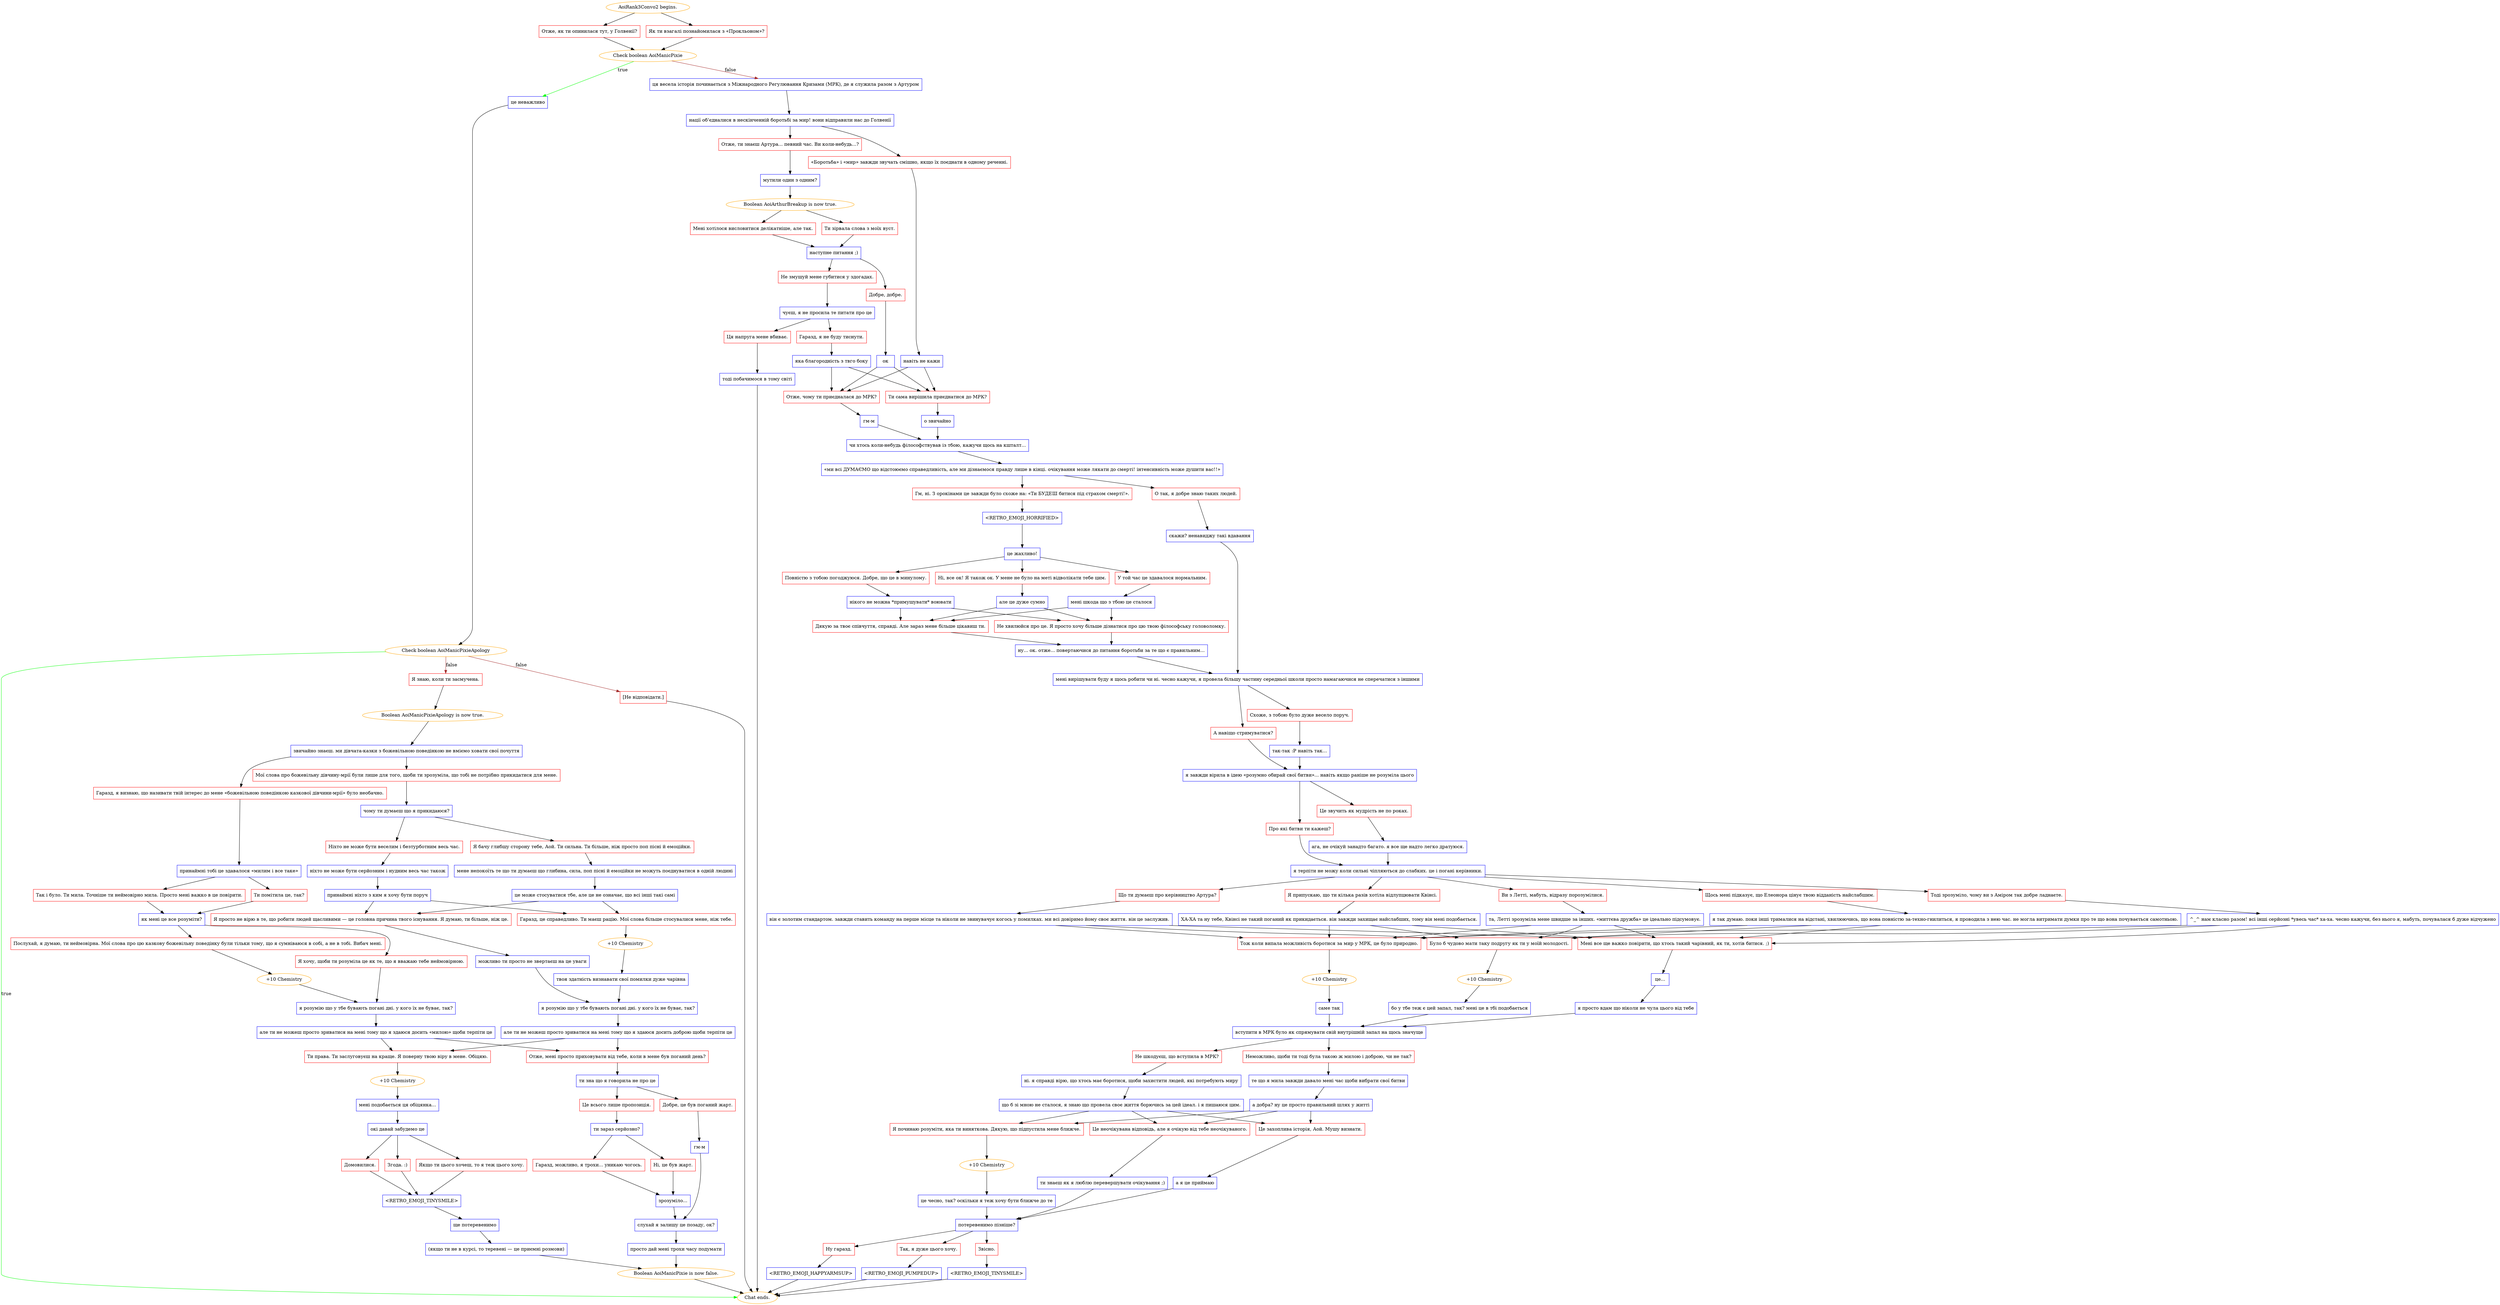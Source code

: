 digraph {
	"AoiRank3Convo2 begins." [color=orange];
		"AoiRank3Convo2 begins." -> j2747755267;
		"AoiRank3Convo2 begins." -> j2507355523;
	j2747755267 [label="Отже, як ти опинилася тут, у Голвенії?",shape=box,color=red];
		j2747755267 -> j1553637798;
	j2507355523 [label="Як ти взагалі познайомилася з «Прокльоном»?",shape=box,color=red];
		j2507355523 -> j1553637798;
	j1553637798 [label="Check boolean AoiManicPixie",color=orange];
		j1553637798 -> j1520343883 [label=true,color=green];
		j1553637798 -> j692845130 [label=false,color=brown];
	j1520343883 [label="це неважливо",shape=box,color=blue];
		j1520343883 -> j2806985163;
	j692845130 [label="ця весела історія починається з Міжнародного Регулювання Кризами (МРК), де я служила разом з Артуром",shape=box,color=blue];
		j692845130 -> j1789819981;
	j2806985163 [label="Check boolean AoiManicPixieApology",color=orange];
		j2806985163 -> "Chat ends." [label=true,color=green];
		j2806985163 -> j1577585886 [label=false,color=brown];
		j2806985163 -> j3548116585 [label=false,color=brown];
	j1789819981 [label="нації об’єдналися в нескінченній боротьбі за мир! вони відправили нас до Голвенії",shape=box,color=blue];
		j1789819981 -> j3240470922;
		j1789819981 -> j288881069;
	"Chat ends." [color=orange];
	j1577585886 [label="Я знаю, коли ти засмучена.",shape=box,color=red];
		j1577585886 -> j3208416442;
	j3548116585 [label="[Не відповідати.]",shape=box,color=red];
		j3548116585 -> "Chat ends.";
	j3240470922 [label="Отже, ти знаєш Артура... певний час. Ви коли-небудь...?",shape=box,color=red];
		j3240470922 -> j3377610921;
	j288881069 [label="«Боротьба» і «мир» завжди звучать смішно, якщо їх поєднати в одному реченні.",shape=box,color=red];
		j288881069 -> j2673985629;
	j3208416442 [label="Boolean AoiManicPixieApology is now true.",color=orange];
		j3208416442 -> j3985021437;
	j3377610921 [label="мутили один з одним?",shape=box,color=blue];
		j3377610921 -> j1782455318;
	j2673985629 [label="навіть не кажи",shape=box,color=blue];
		j2673985629 -> j2050192152;
		j2673985629 -> j2773486953;
	j3985021437 [label="звичайно знаєш. ми дівчата-казки з божевільною поведінкою не вміємо ховати свої почуття",shape=box,color=blue];
		j3985021437 -> j3775827565;
		j3985021437 -> j910129215;
	j1782455318 [label="Boolean AoiArthurBreakup is now true.",color=orange];
		j1782455318 -> j3321163237;
		j1782455318 -> j3141900367;
	j2050192152 [label="Отже, чому ти приєдналася до МРК?",shape=box,color=red];
		j2050192152 -> j3651367391;
	j2773486953 [label="Ти сама вирішила приєднатися до МРК?",shape=box,color=red];
		j2773486953 -> j426266866;
	j3775827565 [label="Гаразд, я визнаю, що називати твій інтерес до мене «божевільною поведінкою казкової дівчини-мрії» було необачно.",shape=box,color=red];
		j3775827565 -> j4229646651;
	j910129215 [label="Мої слова про божевільну дівчину-мрії були лише для того, щоби ти зрозуміла, що тобі не потрібно прикидатися для мене.",shape=box,color=red];
		j910129215 -> j3441821917;
	j3321163237 [label="Мені хотілося висловитися делікатніше, але так.",shape=box,color=red];
		j3321163237 -> j553903600;
	j3141900367 [label="Ти зірвала слова з моїх вуст.",shape=box,color=red];
		j3141900367 -> j553903600;
	j3651367391 [label="гм-м",shape=box,color=blue];
		j3651367391 -> j134924275;
	j426266866 [label="о звичайно",shape=box,color=blue];
		j426266866 -> j134924275;
	j4229646651 [label="принаймні тобі це здавалося «милим і все таке»",shape=box,color=blue];
		j4229646651 -> j3566574176;
		j4229646651 -> j2624426197;
	j3441821917 [label="чому ти думаєш що я прикидаюся?",shape=box,color=blue];
		j3441821917 -> j558421533;
		j3441821917 -> j1967418353;
	j553903600 [label="наступне питання ;)",shape=box,color=blue];
		j553903600 -> j983133253;
		j553903600 -> j933408443;
	j134924275 [label="чи хтось коли-небудь філософствував із тбою, кажучи щось на кшталт...",shape=box,color=blue];
		j134924275 -> j2224298612;
	j3566574176 [label="Так і було. Ти мила. Точніше ти неймовірно мила. Просто мені важко в це повірити.",shape=box,color=red];
		j3566574176 -> j3082545954;
	j2624426197 [label="Ти помітила це, так?",shape=box,color=red];
		j2624426197 -> j3082545954;
	j558421533 [label="Ніхто не може бути веселим і безтурботним весь час.",shape=box,color=red];
		j558421533 -> j3493728755;
	j1967418353 [label="Я бачу глибшу сторону тебе, Аой. Ти сильна. Ти більше, ніж просто поп пісні й емоційки.",shape=box,color=red];
		j1967418353 -> j3095295979;
	j983133253 [label="Не змушуй мене губитися у здогадах.",shape=box,color=red];
		j983133253 -> j1048997228;
	j933408443 [label="Добре, добре.",shape=box,color=red];
		j933408443 -> j1344582580;
	j2224298612 [label="«ми всі ДУМАЄМО що відстоюємо справедливість, але ми дізнаємося правду лише в кінці. очікування може лякати до смерті! інтенсивність може душити вас!!»",shape=box,color=blue];
		j2224298612 -> j112255781;
		j2224298612 -> j221353637;
	j3082545954 [label="як мені це все розуміти?",shape=box,color=blue];
		j3082545954 -> j932716690;
		j3082545954 -> j477267748;
	j3493728755 [label="ніхто не може бути серйозним і нудним весь час також",shape=box,color=blue];
		j3493728755 -> j2243153021;
	j3095295979 [label="мене непокоїть те що ти думаєш що глибина, сила, поп пісні й емоційки не можуть поєднуватися в одній людині",shape=box,color=blue];
		j3095295979 -> j2032127953;
	j1048997228 [label="чуєш, я не просила те питати про це",shape=box,color=blue];
		j1048997228 -> j1705355724;
		j1048997228 -> j1670568672;
	j1344582580 [label="ок",shape=box,color=blue];
		j1344582580 -> j2050192152;
		j1344582580 -> j2773486953;
	j112255781 [label="Гм, ні. З орокінами це завжди було схоже на: «Ти БУДЕШ битися під страхом смерті!».",shape=box,color=red];
		j112255781 -> j683356312;
	j221353637 [label="О так, я добре знаю таких людей.",shape=box,color=red];
		j221353637 -> j455361550;
	j932716690 [label="Послухай, я думаю, ти неймовірна. Мої слова про цю казкову божевільну поведінку були тільки тому, що я сумніваюся в собі, а не в тобі. Вибач мені.",shape=box,color=red];
		j932716690 -> j3566140535;
	j477267748 [label="Я хочу, щоби ти розуміла це як те, що я вважаю тебе неймовірною.",shape=box,color=red];
		j477267748 -> j1796978264;
	j2243153021 [label="принаймні ніхто з ким я хочу бути поруч",shape=box,color=blue];
		j2243153021 -> j2402045218;
		j2243153021 -> j1801091811;
	j2032127953 [label="це може стосуватися тбе, але це не означає, що всі інші такі самі",shape=box,color=blue];
		j2032127953 -> j1801091811;
		j2032127953 -> j2402045218;
	j1705355724 [label="Ця напруга мене вбиває.",shape=box,color=red];
		j1705355724 -> j1312032722;
	j1670568672 [label="Гаразд, я не буду тиснути.",shape=box,color=red];
		j1670568672 -> j476446996;
	j683356312 [label="<RETRO_EMOJI_HORRIFIED>",shape=box,color=blue];
		j683356312 -> j1716767257;
	j455361550 [label="скажи? ненавиджу такі вдавання",shape=box,color=blue];
		j455361550 -> j1921851223;
	j3566140535 [label="+10 Chemistry",color=orange];
		j3566140535 -> j1796978264;
	j1796978264 [label="я розумію що у тбе бувають погані дні. у кого їх не буває, так?",shape=box,color=blue];
		j1796978264 -> j3873231760;
	j2402045218 [label="Я просто не вірю в те, що робити людей щасливими — це головна причина твого існування. Я думаю, ти більше, ніж це.",shape=box,color=red];
		j2402045218 -> j1842657033;
	j1801091811 [label="Гаразд, це справедливо. Ти маєш рацію. Мої слова більше стосувалися мене, ніж тебе.",shape=box,color=red];
		j1801091811 -> j3142841089;
	j1312032722 [label="тоді побачимося в тому світі",shape=box,color=blue];
		j1312032722 -> "Chat ends.";
	j476446996 [label="яка благородність з твго боку",shape=box,color=blue];
		j476446996 -> j2050192152;
		j476446996 -> j2773486953;
	j1716767257 [label="це жахливо!",shape=box,color=blue];
		j1716767257 -> j3481092230;
		j1716767257 -> j357675453;
		j1716767257 -> j4012817556;
	j1921851223 [label="мені вирішувати буду я щось робити чи ні. чесно кажучи, я провела більшу частину середньої школи просто намагаючися не сперечатися з іншими",shape=box,color=blue];
		j1921851223 -> j1118373739;
		j1921851223 -> j325339038;
	j3873231760 [label="але ти не можеш просто зриватися на мені тому що я здаюся досить «милою» щоби терпіти це",shape=box,color=blue];
		j3873231760 -> j1391726692;
		j3873231760 -> j2227497842;
	j1842657033 [label="можливо ти просто не звертаєш на це уваги",shape=box,color=blue];
		j1842657033 -> j585163844;
	j3142841089 [label="+10 Chemistry",color=orange];
		j3142841089 -> j2495573935;
	j3481092230 [label="Повністю з тобою погоджуюся. Добре, що це в минулому.",shape=box,color=red];
		j3481092230 -> j2336110078;
	j357675453 [label="Ні, все ок! Я також ок. У мене не було на меті відволікати тебе цим.",shape=box,color=red];
		j357675453 -> j3733461128;
	j4012817556 [label="У той час це здавалося нормальним.",shape=box,color=red];
		j4012817556 -> j4124169173;
	j1118373739 [label="А навіщо стримуватися?",shape=box,color=red];
		j1118373739 -> j2807955671;
	j325339038 [label="Схоже, з тобою було дуже весело поруч.",shape=box,color=red];
		j325339038 -> j3012219561;
	j1391726692 [label="Ти права. Ти заслуговуєш на краще. Я поверну твою віру в мене. Обіцяю.",shape=box,color=red];
		j1391726692 -> j1645016195;
	j2227497842 [label="Отже, мені просто приховувати від тебе, коли в мене був поганий день?",shape=box,color=red];
		j2227497842 -> j681083331;
	j585163844 [label="я розумію що у тбе бувають погані дні. у кого їх не буває, так?",shape=box,color=blue];
		j585163844 -> j613545140;
	j2495573935 [label="твоя здатність визнавати свої помилки дуже чарівна",shape=box,color=blue];
		j2495573935 -> j585163844;
	j2336110078 [label="нікого не можна *примушувати* воювати",shape=box,color=blue];
		j2336110078 -> j1971714116;
		j2336110078 -> j510517761;
	j3733461128 [label="але це дуже сумно",shape=box,color=blue];
		j3733461128 -> j1971714116;
		j3733461128 -> j510517761;
	j4124169173 [label="мені шкода що з тбою це сталося",shape=box,color=blue];
		j4124169173 -> j1971714116;
		j4124169173 -> j510517761;
	j2807955671 [label="я завжди вірила в ідею «розумно обирай свої битви»... навіть якщо раніше не розуміла цього",shape=box,color=blue];
		j2807955671 -> j898667318;
		j2807955671 -> j3330889184;
	j3012219561 [label="так-так :P навіть так...",shape=box,color=blue];
		j3012219561 -> j2807955671;
	j1645016195 [label="+10 Chemistry",color=orange];
		j1645016195 -> j1915007342;
	j681083331 [label="ти зна що я говорила не про це",shape=box,color=blue];
		j681083331 -> j2157753816;
		j681083331 -> j2912371468;
	j613545140 [label="але ти не можеш просто зриватися на мені тому що я здаюся досить доброю щоби терпіти це",shape=box,color=blue];
		j613545140 -> j1391726692;
		j613545140 -> j2227497842;
	j1971714116 [label="Дякую за твоє співчуття, справді. Але зараз мене більше цікавиш ти.",shape=box,color=red];
		j1971714116 -> j3337140650;
	j510517761 [label="Не хвилюйся про це. Я просто хочу більше дізнатися про цю твою філософську головоломку.",shape=box,color=red];
		j510517761 -> j3337140650;
	j898667318 [label="Про які битви ти кажеш?",shape=box,color=red];
		j898667318 -> j2985777812;
	j3330889184 [label="Це звучить як мудрість не по роках.",shape=box,color=red];
		j3330889184 -> j2341093577;
	j1915007342 [label="мені подобається ця обіцянка...",shape=box,color=blue];
		j1915007342 -> j1191015461;
	j2157753816 [label="Це всього лише пропозиція.",shape=box,color=red];
		j2157753816 -> j2858937799;
	j2912371468 [label="Добре, це був поганий жарт.",shape=box,color=red];
		j2912371468 -> j1298239144;
	j3337140650 [label="ну... ок. отже... повертаючися до питання боротьби за те що є правильним...",shape=box,color=blue];
		j3337140650 -> j1921851223;
	j2985777812 [label="я терпіти не можу коли сильні чіпляються до слабких. це і погані керівники.",shape=box,color=blue];
		j2985777812 -> j4243458350;
		j2985777812 -> j2193407422;
		j2985777812 -> j494220762;
		j2985777812 -> j159084785;
		j2985777812 -> j947611524;
	j2341093577 [label="ага, не очікуй занадто багато. я все ще надто легко дратуюся.",shape=box,color=blue];
		j2341093577 -> j2985777812;
	j1191015461 [label="окі давай забудемо це",shape=box,color=blue];
		j1191015461 -> j2591981735;
		j1191015461 -> j4228620030;
		j1191015461 -> j2624241312;
	j2858937799 [label="ти зараз серйозно?",shape=box,color=blue];
		j2858937799 -> j584153369;
		j2858937799 -> j221211069;
	j1298239144 [label="гм-м",shape=box,color=blue];
		j1298239144 -> j623098494;
	j4243458350 [label="Що ти думаєш про керівництво Артура?",shape=box,color=red];
		j4243458350 -> j3286920374;
	j2193407422 [label="Я припускаю, що ти кілька разів хотіла відлупцювати Квінсі.",shape=box,color=red];
		j2193407422 -> j932810355;
	j494220762 [label="Ви з Летті, мабуть, відразу порозумілися.",shape=box,color=red];
		j494220762 -> j2584441478;
	j159084785 [label="Щось мені підказує, що Елеонора цінує твою відданість найслабшим.",shape=box,color=red];
		j159084785 -> j1961182186;
	j947611524 [label="Тоді зрозуміло, чому ви з Аміром так добре ладнаєте.",shape=box,color=red];
		j947611524 -> j1062863348;
	j2591981735 [label="Домовилися.",shape=box,color=red];
		j2591981735 -> j982243399;
	j4228620030 [label="Згода. :)",shape=box,color=red];
		j4228620030 -> j982243399;
	j2624241312 [label="Якщо ти цього хочеш, то я теж цього хочу.",shape=box,color=red];
		j2624241312 -> j982243399;
	j584153369 [label="Гаразд, можливо, я трохи... уникаю чогось.",shape=box,color=red];
		j584153369 -> j2503971854;
	j221211069 [label="Ні, це був жарт.",shape=box,color=red];
		j221211069 -> j2503971854;
	j623098494 [label="слухай я залишу це позаду, ок?",shape=box,color=blue];
		j623098494 -> j1539771217;
	j3286920374 [label="він є золотим стандартом. завжди ставить команду на перше місце та ніколи не звинувачує когось у помилках. ми всі довіримо йому своє життя. він це заслужив.",shape=box,color=blue];
		j3286920374 -> j1889318277;
		j3286920374 -> j3141213475;
		j3286920374 -> j1469325760;
	j932810355 [label="ХА-ХА та ну тебе, Квінсі не такий поганий як прикидається. він завжди захищає найслабших, тому він мені подобається.",shape=box,color=blue];
		j932810355 -> j1889318277;
		j932810355 -> j3141213475;
		j932810355 -> j1469325760;
	j2584441478 [label="та, Летті зрозуміла мене швидше за інших. «миттєва дружба» це ідеально підсумовує.",shape=box,color=blue];
		j2584441478 -> j1889318277;
		j2584441478 -> j3141213475;
		j2584441478 -> j1469325760;
	j1961182186 [label="я так думаю. поки інші трималися на відстані, хвилюючись, що вона повністю за-техно-гнилиться, я проводила з нею час. не могла витримати думки про те що вона почувається самотньою.",shape=box,color=blue];
		j1961182186 -> j1889318277;
		j1961182186 -> j3141213475;
		j1961182186 -> j1469325760;
	j1062863348 [label="^_^ нам класно разом! всі інші серйозні *увесь час* ха-ха. чесно кажучи, без нього я, мабуть, почувалася б дуже відчужено",shape=box,color=blue];
		j1062863348 -> j1889318277;
		j1062863348 -> j3141213475;
		j1062863348 -> j1469325760;
	j982243399 [label="<RETRO_EMOJI_TINYSMILE>",shape=box,color=blue];
		j982243399 -> j887771576;
	j2503971854 [label="зрозуміло...",shape=box,color=blue];
		j2503971854 -> j623098494;
	j1539771217 [label="просто дай мені трохи часу подумати",shape=box,color=blue];
		j1539771217 -> j2477397060;
	j1889318277 [label="Тож коли випала можливість боротися за мир у МРК, це було природно.",shape=box,color=red];
		j1889318277 -> j1396488159;
	j3141213475 [label="Було б чудово мати таку подругу як ти у моїй молодості.",shape=box,color=red];
		j3141213475 -> j266601153;
	j1469325760 [label="Мені все ще важко повірити, що хтось такий чарівний, як ти, хотів битися. ;)",shape=box,color=red];
		j1469325760 -> j2478701764;
	j887771576 [label="ще потеревенимо",shape=box,color=blue];
		j887771576 -> j1672569363;
	j2477397060 [label="Boolean AoiManicPixie is now false.",color=orange];
		j2477397060 -> "Chat ends.";
	j1396488159 [label="+10 Chemistry",color=orange];
		j1396488159 -> j3226890041;
	j266601153 [label="+10 Chemistry",color=orange];
		j266601153 -> j476811907;
	j2478701764 [label="це...",shape=box,color=blue];
		j2478701764 -> j350739819;
	j1672569363 [label="(якщо ти не в курсі, то теревені — це приємні розмови)",shape=box,color=blue];
		j1672569363 -> j2477397060;
	j3226890041 [label="саме так",shape=box,color=blue];
		j3226890041 -> j2699052262;
	j476811907 [label="бо у тбе теж є цей запал, так? мені це в тбі подобається",shape=box,color=blue];
		j476811907 -> j2699052262;
	j350739819 [label="я просто вдам що ніколи не чула цього від тебе",shape=box,color=blue];
		j350739819 -> j2699052262;
	j2699052262 [label="вступити в МРК було як спрямувати свій внутрішній запал на щось значуще",shape=box,color=blue];
		j2699052262 -> j3795057594;
		j2699052262 -> j4090327473;
	j3795057594 [label="Не шкодуєш, що вступила в МРК?",shape=box,color=red];
		j3795057594 -> j2638962215;
	j4090327473 [label="Неможливо, щоби ти тоді була такою ж милою і доброю, чи не так?",shape=box,color=red];
		j4090327473 -> j454385675;
	j2638962215 [label="ні. я справді вірю, що хтось має боротися, щоби захистити людей, які потребують миру",shape=box,color=blue];
		j2638962215 -> j172630964;
	j454385675 [label="те що я мила завжди давало мені час щоби вибрати свої битви",shape=box,color=blue];
		j454385675 -> j3613839395;
	j172630964 [label="що б зі мною не сталося, я знаю що провела своє життя борючись за цей ідеал. і я пишаюся цим.",shape=box,color=blue];
		j172630964 -> j1207435858;
		j172630964 -> j3905663021;
		j172630964 -> j110543950;
	j3613839395 [label="а добра? ну це просто правильний шлях у житті",shape=box,color=blue];
		j3613839395 -> j1207435858;
		j3613839395 -> j3905663021;
		j3613839395 -> j110543950;
	j1207435858 [label="Я починаю розуміти, яка ти виняткова. Дякую, що підпустила мене ближче.",shape=box,color=red];
		j1207435858 -> j2229252498;
	j3905663021 [label="Це неочікувана відповідь, але я очікую від тебе неочікуваного.",shape=box,color=red];
		j3905663021 -> j1116247478;
	j110543950 [label="Це захоплива історія, Аой. Мушу визнати.",shape=box,color=red];
		j110543950 -> j3878096917;
	j2229252498 [label="+10 Chemistry",color=orange];
		j2229252498 -> j123682632;
	j1116247478 [label="ти знаєш як я люблю перевершувати очікування ;)",shape=box,color=blue];
		j1116247478 -> j3964803952;
	j3878096917 [label="а я це приймаю",shape=box,color=blue];
		j3878096917 -> j3964803952;
	j123682632 [label="це чесно, так? оскільки я теж хочу бути ближче до те",shape=box,color=blue];
		j123682632 -> j3964803952;
	j3964803952 [label="потеревенимо пізніше?",shape=box,color=blue];
		j3964803952 -> j1695021670;
		j3964803952 -> j2655388351;
		j3964803952 -> j2977502182;
	j1695021670 [label="Ну гаразд.",shape=box,color=red];
		j1695021670 -> j2061505340;
	j2655388351 [label="Так, я дуже цього хочу.",shape=box,color=red];
		j2655388351 -> j336425587;
	j2977502182 [label="Звісно.",shape=box,color=red];
		j2977502182 -> j3029731251;
	j2061505340 [label="<RETRO_EMOJI_HAPPYARMSUP>",shape=box,color=blue];
		j2061505340 -> "Chat ends.";
	j336425587 [label="<RETRO_EMOJI_PUMPEDUP>",shape=box,color=blue];
		j336425587 -> "Chat ends.";
	j3029731251 [label="<RETRO_EMOJI_TINYSMILE>",shape=box,color=blue];
		j3029731251 -> "Chat ends.";
}